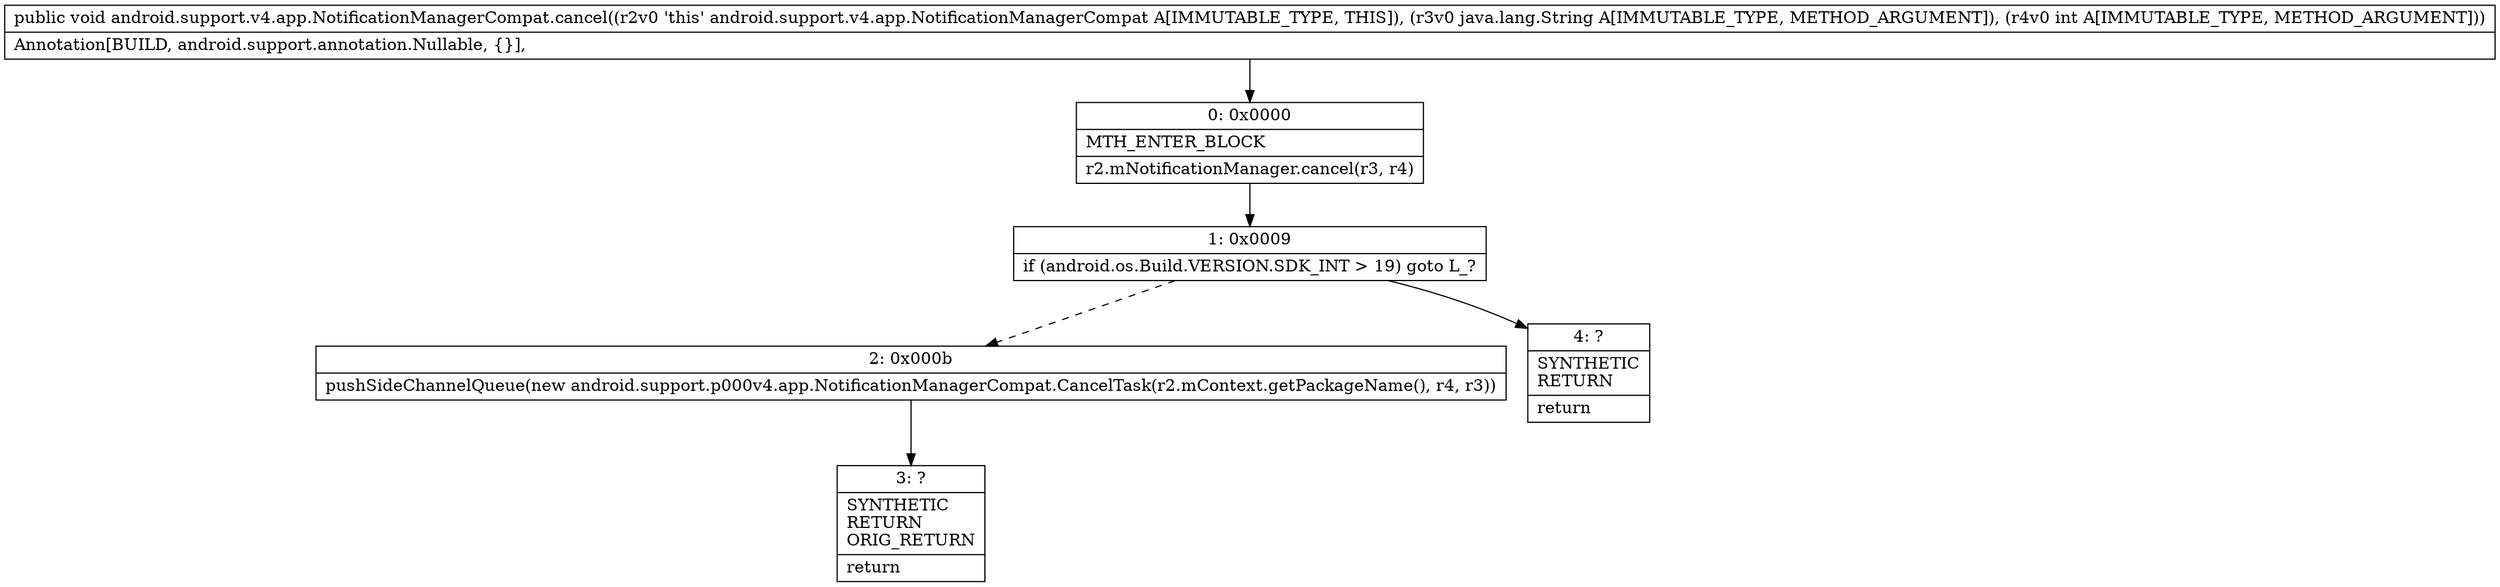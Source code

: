 digraph "CFG forandroid.support.v4.app.NotificationManagerCompat.cancel(Ljava\/lang\/String;I)V" {
Node_0 [shape=record,label="{0\:\ 0x0000|MTH_ENTER_BLOCK\l|r2.mNotificationManager.cancel(r3, r4)\l}"];
Node_1 [shape=record,label="{1\:\ 0x0009|if (android.os.Build.VERSION.SDK_INT \> 19) goto L_?\l}"];
Node_2 [shape=record,label="{2\:\ 0x000b|pushSideChannelQueue(new android.support.p000v4.app.NotificationManagerCompat.CancelTask(r2.mContext.getPackageName(), r4, r3))\l}"];
Node_3 [shape=record,label="{3\:\ ?|SYNTHETIC\lRETURN\lORIG_RETURN\l|return\l}"];
Node_4 [shape=record,label="{4\:\ ?|SYNTHETIC\lRETURN\l|return\l}"];
MethodNode[shape=record,label="{public void android.support.v4.app.NotificationManagerCompat.cancel((r2v0 'this' android.support.v4.app.NotificationManagerCompat A[IMMUTABLE_TYPE, THIS]), (r3v0 java.lang.String A[IMMUTABLE_TYPE, METHOD_ARGUMENT]), (r4v0 int A[IMMUTABLE_TYPE, METHOD_ARGUMENT]))  | Annotation[BUILD, android.support.annotation.Nullable, \{\}], \l}"];
MethodNode -> Node_0;
Node_0 -> Node_1;
Node_1 -> Node_2[style=dashed];
Node_1 -> Node_4;
Node_2 -> Node_3;
}

